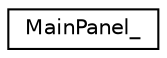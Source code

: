 digraph "Graphical Class Hierarchy"
{
  edge [fontname="Helvetica",fontsize="10",labelfontname="Helvetica",labelfontsize="10"];
  node [fontname="Helvetica",fontsize="10",shape=record];
  rankdir="LR";
  Node0 [label="MainPanel_",height=0.2,width=0.4,color="black", fillcolor="white", style="filled",URL="$structMainPanel__.html"];
}

